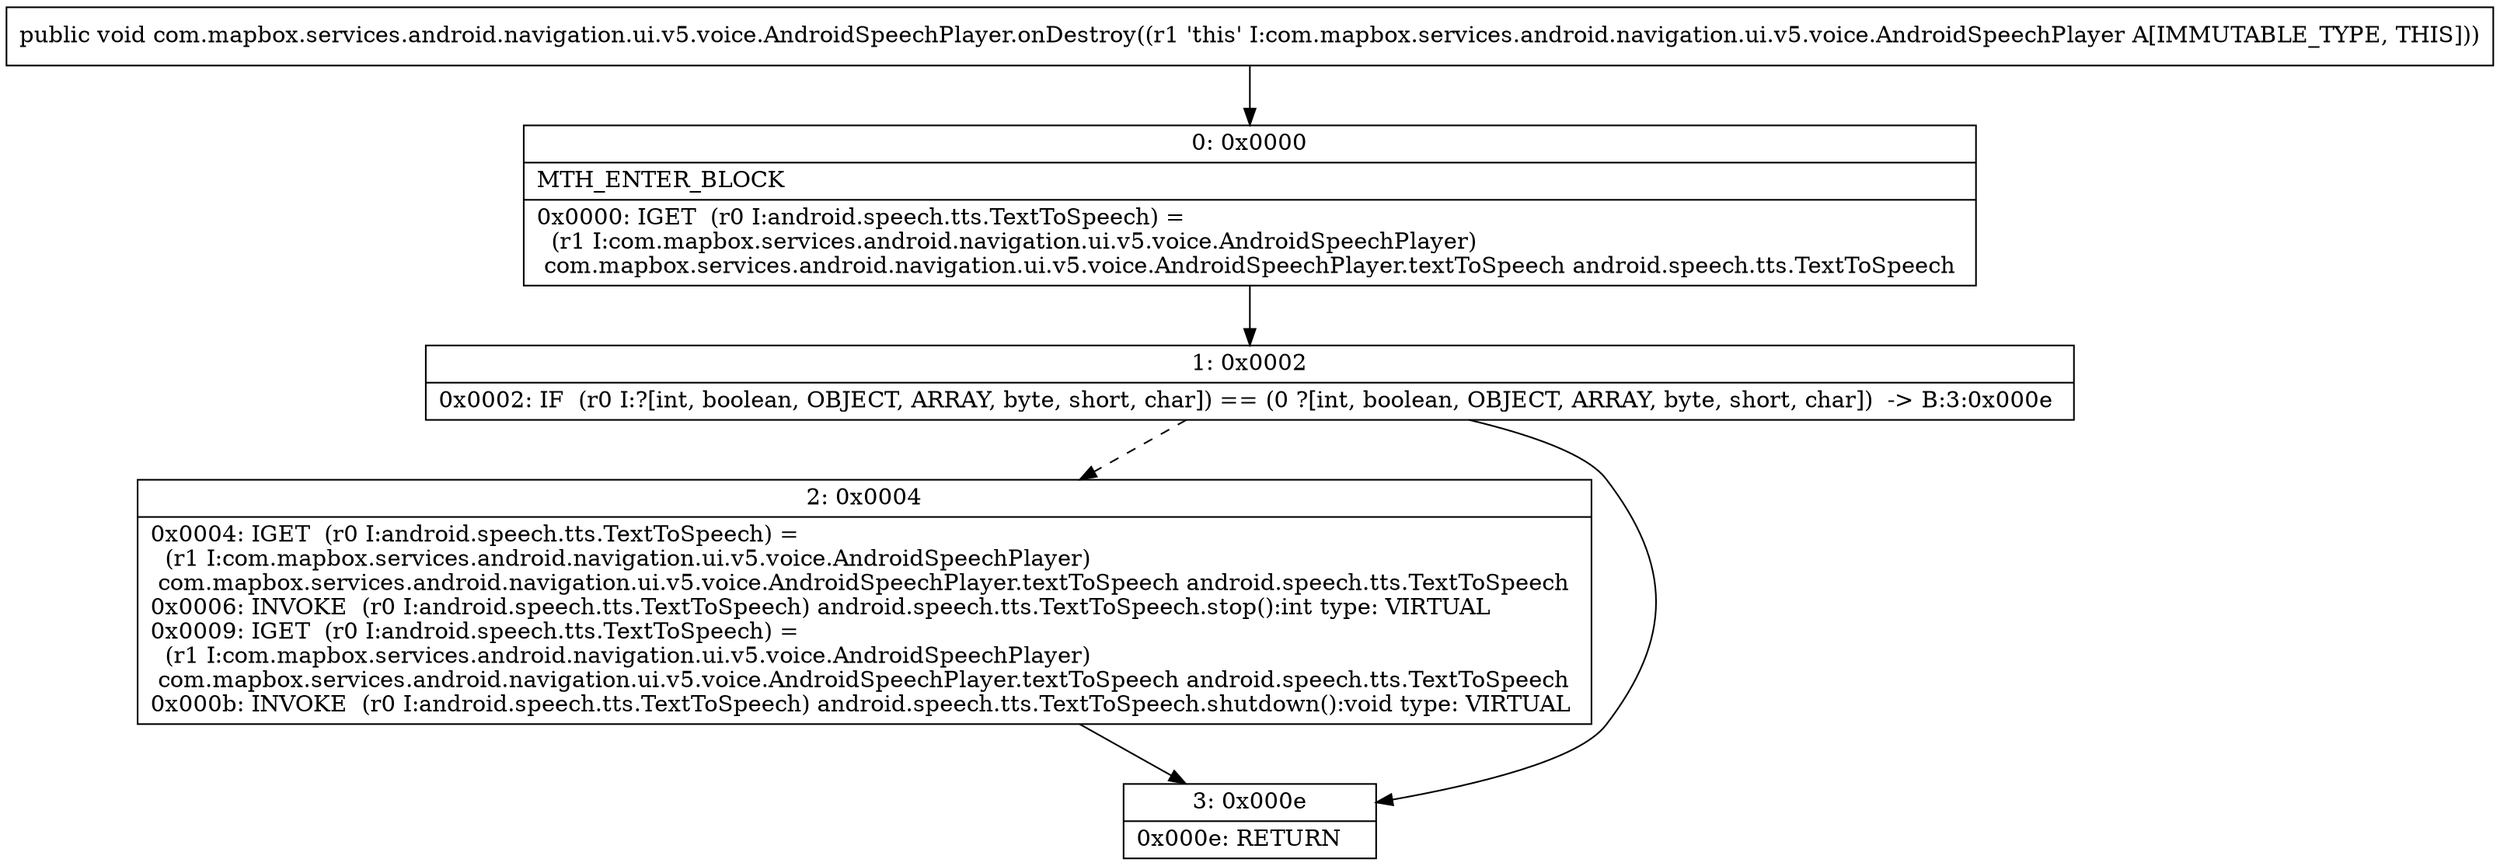 digraph "CFG forcom.mapbox.services.android.navigation.ui.v5.voice.AndroidSpeechPlayer.onDestroy()V" {
Node_0 [shape=record,label="{0\:\ 0x0000|MTH_ENTER_BLOCK\l|0x0000: IGET  (r0 I:android.speech.tts.TextToSpeech) = \l  (r1 I:com.mapbox.services.android.navigation.ui.v5.voice.AndroidSpeechPlayer)\l com.mapbox.services.android.navigation.ui.v5.voice.AndroidSpeechPlayer.textToSpeech android.speech.tts.TextToSpeech \l}"];
Node_1 [shape=record,label="{1\:\ 0x0002|0x0002: IF  (r0 I:?[int, boolean, OBJECT, ARRAY, byte, short, char]) == (0 ?[int, boolean, OBJECT, ARRAY, byte, short, char])  \-\> B:3:0x000e \l}"];
Node_2 [shape=record,label="{2\:\ 0x0004|0x0004: IGET  (r0 I:android.speech.tts.TextToSpeech) = \l  (r1 I:com.mapbox.services.android.navigation.ui.v5.voice.AndroidSpeechPlayer)\l com.mapbox.services.android.navigation.ui.v5.voice.AndroidSpeechPlayer.textToSpeech android.speech.tts.TextToSpeech \l0x0006: INVOKE  (r0 I:android.speech.tts.TextToSpeech) android.speech.tts.TextToSpeech.stop():int type: VIRTUAL \l0x0009: IGET  (r0 I:android.speech.tts.TextToSpeech) = \l  (r1 I:com.mapbox.services.android.navigation.ui.v5.voice.AndroidSpeechPlayer)\l com.mapbox.services.android.navigation.ui.v5.voice.AndroidSpeechPlayer.textToSpeech android.speech.tts.TextToSpeech \l0x000b: INVOKE  (r0 I:android.speech.tts.TextToSpeech) android.speech.tts.TextToSpeech.shutdown():void type: VIRTUAL \l}"];
Node_3 [shape=record,label="{3\:\ 0x000e|0x000e: RETURN   \l}"];
MethodNode[shape=record,label="{public void com.mapbox.services.android.navigation.ui.v5.voice.AndroidSpeechPlayer.onDestroy((r1 'this' I:com.mapbox.services.android.navigation.ui.v5.voice.AndroidSpeechPlayer A[IMMUTABLE_TYPE, THIS])) }"];
MethodNode -> Node_0;
Node_0 -> Node_1;
Node_1 -> Node_2[style=dashed];
Node_1 -> Node_3;
Node_2 -> Node_3;
}

